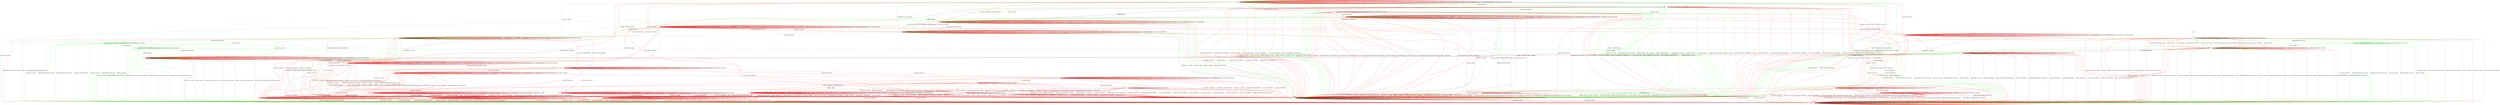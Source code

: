 digraph "" {
	graph ["Incoming time"=0.07134342193603516,
		"Outgoing time"=0.1287827491760254,
		Output="{'States': 36, 'Transitions': 837, 'Filename': '../results/ssh/OpenSSH-DropBear-yices-2.dot'}",
		Reference="{'States': 32, 'Transitions': 683, 'Filename': '../subjects/ssh/OpenSSH.dot'}",
		Solver=yices,
		Updated="{'States': 18, 'Transitions': 222, 'Filename': '../subjects/ssh/DropBear.dot'}",
		"f-measure"=0.15027624309392265,
		precision=0.3063063063063063,
		recall=0.09956076134699854
	];
	a -> a	[key=0,
		label="CH_OPEN / CH_MAX"];
	a -> a	[key=1,
		label="CH_EOF / NO_RESP"];
	a -> a	[key=2,
		color=green,
		label="UA_PK_NOK / NO_RESP"];
	a -> a	[key=3,
		color=green,
		label="SERVICE_REQUEST_AUTH / SERVICE_ACCEPT"];
	a -> a	[key=4,
		color=green,
		label="SERVICE_REQUEST_CONN / SERVICE_ACCEPT"];
	a -> a	[key=5,
		color=green,
		label="UA_PK_OK / NO_RESP"];
	a -> a	[key=6,
		color=red,
		label="SERVICE_REQUEST_AUTH / NO_RESP"];
	a -> a	[key=7,
		color=red,
		label="CH_WINDOW_ADJUST / NO_RESP"];
	a -> a	[key=8,
		color=red,
		label="DEBUG / NO_RESP"];
	a -> a	[key=9,
		color=red,
		label="UA_PK_OK / UNIMPLEMENTED"];
	a -> a	[key=10,
		color=red,
		label="SERVICE_REQUEST_CONN / NO_RESP"];
	a -> a	[key=11,
		color=red,
		label="UA_NONE / UNIMPLEMENTED"];
	a -> a	[key=12,
		color=red,
		label="CH_EXTENDED_DATA / NO_RESP"];
	a -> a	[key=13,
		color=red,
		label="UA_PK_NOK / UNIMPLEMENTED"];
	a -> a	[key=14,
		color=red,
		label="KEX30 / NO_RESP"];
	a -> a	[key=15,
		color=red,
		label="IGNORE / NO_RESP"];
	a -> a	[key=16,
		color=red,
		label="CH_DATA / NO_RESP"];
	a -> a	[key=17,
		color=red,
		label="UNIMPLEMENTED / NO_RESP"];
	a -> a	[key=18,
		color=red,
		label="UA_PW_OK / UNIMPLEMENTED"];
	a -> a	[key=19,
		color=red,
		label="UA_PW_NOK / UNIMPLEMENTED"];
	a -> a	[key=20,
		color=red,
		label="REKEY / KEXINIT|KEX31+NEWKEYS|NO_RESP"];
	a -> c	[key=0,
		label="KEXINIT / KEXINIT"];
	a -> e	[key=0,
		color=green,
		label="CH_CLOSE / NO_RESP"];
	a -> g	[key=0,
		label="NEWKEYS / NO_CONN"];
	a -> g	[key=1,
		color=green,
		label="KEX30 / NO_CONN"];
	a -> g	[key=2,
		color=green,
		label="CH_REQUEST_PTY / NO_CONN"];
	a -> g	[key=3,
		color=green,
		label="CH_DATA / NO_CONN"];
	a -> g	[key=4,
		color=red,
		label="DISCONNECT / NO_CONN"];
	a -> g	[key=5,
		color=red,
		label="CH_REQUEST_PTY / DISCONNECT"];
	r	[color=green];
	a -> r	[key=0,
		color=green,
		label="KEXINIT_PROCEED / KEXINIT"];
	z	[color=red];
	a -> z	[key=0,
		color=red,
		label="CH_CLOSE / CH_CLOSE"];
	b -> b	[key=0,
		label="CH_CLOSE / CH_NONE"];
	b -> b	[key=1,
		label="CH_REQUEST_PTY / CH_NONE"];
	b -> b	[key=2,
		label="CH_EOF / CH_NONE"];
	b -> b	[key=3,
		label="CH_DATA / CH_NONE"];
	b -> b	[key=4,
		color=green,
		label="UA_PK_NOK / UA_FAILURE"];
	b -> b	[key=5,
		color=green,
		label="SERVICE_REQUEST_AUTH / SERVICE_ACCEPT"];
	b -> b	[key=6,
		color=red,
		label="KEXINIT / UNIMPLEMENTED"];
	b -> b	[key=7,
		color=red,
		label="CH_WINDOW_ADJUST / CH_NONE"];
	b -> b	[key=8,
		color=red,
		label="DEBUG / NO_RESP"];
	b -> b	[key=9,
		color=red,
		label="UA_PK_OK / UNIMPLEMENTED"];
	b -> b	[key=10,
		color=red,
		label="UA_NONE / UNIMPLEMENTED"];
	b -> b	[key=11,
		color=red,
		label="CH_EXTENDED_DATA / CH_NONE"];
	b -> b	[key=12,
		color=red,
		label="UA_PK_NOK / UNIMPLEMENTED"];
	b -> b	[key=13,
		color=red,
		label="KEX30 / UNIMPLEMENTED"];
	b -> b	[key=14,
		color=red,
		label="IGNORE / NO_RESP"];
	b -> b	[key=15,
		color=red,
		label="UNIMPLEMENTED / NO_RESP"];
	b -> b	[key=16,
		color=red,
		label="UA_PW_OK / UNIMPLEMENTED"];
	b -> b	[key=17,
		color=red,
		label="UA_PW_NOK / UNIMPLEMENTED"];
	b -> e	[key=0,
		color=green,
		label="UA_PK_OK / UA_SUCCESS"];
	b -> e	[key=1,
		color=red,
		label="SERVICE_REQUEST_AUTH / SERVICE_ACCEPT"];
	b -> g	[key=0,
		color=green,
		label="CH_OPEN / NO_CONN"];
	b -> n	[key=0,
		label="NEWKEYS / NO_CONN"];
	b -> n	[key=1,
		color=green,
		label="KEX30 / NO_CONN"];
	b -> n	[key=2,
		color=green,
		label="SERVICE_REQUEST_CONN / NO_CONN"];
	b -> n	[key=3,
		color=red,
		label="DISCONNECT / NO_CONN"];
	b -> n	[key=4,
		color=red,
		label="SERVICE_REQUEST_CONN / DISCONNECT"];
	b -> n	[key=5,
		color=red,
		label="REKEY / UNIMPLEMENTED|UNIMPLEMENTED|NO_CONN"];
	p	[color=green];
	b -> p	[key=0,
		color=green,
		label="KEXINIT_PROCEED / KEXINIT"];
	q	[color=green];
	b -> q	[key=0,
		color=green,
		label="KEXINIT / KEXINIT"];
	s	[color=red];
	b -> s	[key=0,
		color=red,
		label="CH_OPEN / UNIMPLEMENTED"];
	c -> c	[key=0,
		label="CH_OPEN / CH_MAX"];
	c -> c	[key=1,
		color=red,
		label="DEBUG / NO_RESP"];
	c -> c	[key=2,
		color=red,
		label="IGNORE / NO_RESP"];
	c -> c	[key=3,
		color=red,
		label="UNIMPLEMENTED / NO_RESP"];
	c -> f	[key=0,
		color=green,
		label="KEX30 / KEX31+NEWKEYS"];
	c -> g	[key=0,
		color=green,
		label="UA_PK_NOK / NO_CONN"];
	c -> g	[key=1,
		color=green,
		label="SERVICE_REQUEST_AUTH / NO_CONN"];
	c -> g	[key=2,
		color=green,
		label="SERVICE_REQUEST_CONN / NO_CONN"];
	c -> g	[key=3,
		color=green,
		label="NEWKEYS / UNIMPLEMENTED"];
	c -> g	[key=4,
		color=green,
		label="CH_REQUEST_PTY / NO_CONN"];
	c -> g	[key=5,
		color=green,
		label="CH_DATA / NO_CONN"];
	c -> g	[key=6,
		color=green,
		label="UA_PK_OK / NO_CONN"];
	c -> g	[key=7,
		color=green,
		label="KEXINIT_PROCEED / NO_CONN"];
	c -> g	[key=8,
		color=green,
		label="KEXINIT / NO_CONN"];
	c -> g	[key=9,
		color=green,
		label="CH_EOF / NO_CONN"];
	c -> g	[key=10,
		color=red,
		label="DISCONNECT / NO_CONN"];
	c -> g	[key=11,
		color=red,
		label="KEXINIT / DISCONNECT"];
	c -> g	[key=12,
		color=red,
		label="SERVICE_REQUEST_AUTH / DISCONNECT"];
	c -> g	[key=13,
		color=red,
		label="CH_WINDOW_ADJUST / DISCONNECT"];
	c -> g	[key=14,
		color=red,
		label="UA_PK_OK / DISCONNECT"];
	c -> g	[key=15,
		color=red,
		label="SERVICE_REQUEST_CONN / DISCONNECT"];
	c -> g	[key=16,
		color=red,
		label="UA_NONE / DISCONNECT"];
	c -> g	[key=17,
		color=red,
		label="CH_EXTENDED_DATA / DISCONNECT"];
	c -> g	[key=18,
		color=red,
		label="NEWKEYS / NO_CONN"];
	c -> g	[key=19,
		color=red,
		label="UA_PK_NOK / DISCONNECT"];
	c -> g	[key=20,
		color=red,
		label="CH_REQUEST_PTY / DISCONNECT"];
	c -> g	[key=21,
		color=red,
		label="CH_EOF / DISCONNECT"];
	c -> g	[key=22,
		color=red,
		label="CH_DATA / DISCONNECT"];
	c -> g	[key=23,
		color=red,
		label="UA_PW_OK / DISCONNECT"];
	c -> g	[key=24,
		color=red,
		label="UA_PW_NOK / DISCONNECT"];
	c -> g	[key=25,
		color=red,
		label="REKEY / DISCONNECT|NO_CONN|NO_CONN"];
	c -> n	[key=0,
		color=green,
		label="CH_CLOSE / NO_CONN"];
	c -> n	[key=1,
		color=red,
		label="CH_CLOSE / DISCONNECT"];
	jj	[color=red];
	c -> jj	[key=0,
		color=red,
		label="KEX30 / KEX31+NEWKEYS"];
	d -> m	[key=0];
	e -> e	[key=0,
		label="SERVICE_REQUEST_AUTH / SERVICE_ACCEPT"];
	e -> e	[key=1,
		label="CH_CLOSE / CH_NONE"];
	e -> e	[key=2,
		label="CH_REQUEST_PTY / CH_NONE"];
	e -> e	[key=3,
		label="CH_EOF / CH_NONE"];
	e -> e	[key=4,
		label="CH_DATA / CH_NONE"];
	e -> e	[key=5,
		color=green,
		label="UA_PK_NOK / NO_RESP"];
	e -> e	[key=6,
		color=green,
		label="SERVICE_REQUEST_CONN / SERVICE_ACCEPT"];
	e -> e	[key=7,
		color=green,
		label="UA_PK_OK / NO_RESP"];
	e -> e	[key=8,
		color=red,
		label="KEXINIT / UNIMPLEMENTED"];
	e -> e	[key=9,
		color=red,
		label="CH_WINDOW_ADJUST / CH_NONE"];
	e -> e	[key=10,
		color=red,
		label="DEBUG / NO_RESP"];
	e -> e	[key=11,
		color=red,
		label="CH_EXTENDED_DATA / CH_NONE"];
	e -> e	[key=12,
		color=red,
		label="KEX30 / UNIMPLEMENTED"];
	e -> e	[key=13,
		color=red,
		label="IGNORE / NO_RESP"];
	e -> e	[key=14,
		color=red,
		label="UNIMPLEMENTED / NO_RESP"];
	e -> h	[key=0,
		color=green,
		label="CH_OPEN / CH_OPEN_SUCCESS"];
	e -> n	[key=0,
		label="NEWKEYS / NO_CONN"];
	e -> n	[key=1,
		color=green,
		label="KEX30 / NO_CONN"];
	e -> n	[key=2,
		color=red,
		label="DISCONNECT / NO_CONN"];
	e -> n	[key=3,
		color=red,
		label="SERVICE_REQUEST_CONN / DISCONNECT"];
	e -> n	[key=4,
		color=red,
		label="REKEY / UNIMPLEMENTED|UNIMPLEMENTED|NO_CONN"];
	e -> p	[key=0,
		color=green,
		label="KEXINIT_PROCEED / KEXINIT"];
	e -> q	[key=0,
		color=green,
		label="KEXINIT / KEXINIT"];
	t	[color=red];
	e -> t	[key=0,
		color=red,
		label="UA_PK_OK / UA_SUCCESS"];
	e -> t	[key=1,
		color=red,
		label="UA_PW_OK / UA_SUCCESS"];
	u	[color=red];
	e -> u	[key=0,
		color=red,
		label="UA_PW_NOK / UA_FAILURE"];
	v	[color=red];
	e -> v	[key=0,
		color=red,
		label="UA_NONE / UA_FAILURE"];
	w	[color=red];
	e -> w	[key=0,
		color=red,
		label="UA_PK_NOK / UA_FAILURE"];
	x	[color=red];
	e -> x	[key=0,
		color=red,
		label="CH_OPEN / UNIMPLEMENTED"];
	f -> f	[key=0,
		label="CH_OPEN / CH_MAX"];
	f -> f	[key=1,
		color=green,
		label="KEX30 / UNIMPLEMENTED"];
	f -> f	[key=2,
		color=red,
		label="DEBUG / NO_RESP"];
	f -> f	[key=3,
		color=red,
		label="IGNORE / NO_RESP"];
	f -> f	[key=4,
		color=red,
		label="UNIMPLEMENTED / NO_RESP"];
	f -> g	[key=0,
		color=green,
		label="UA_PK_NOK / NO_CONN"];
	f -> g	[key=1,
		color=green,
		label="SERVICE_REQUEST_AUTH / NO_CONN"];
	f -> g	[key=2,
		color=green,
		label="SERVICE_REQUEST_CONN / NO_CONN"];
	f -> g	[key=3,
		color=green,
		label="CH_REQUEST_PTY / NO_CONN"];
	f -> g	[key=4,
		color=green,
		label="CH_DATA / NO_CONN"];
	f -> g	[key=5,
		color=green,
		label="UA_PK_OK / NO_CONN"];
	f -> g	[key=6,
		color=green,
		label="KEXINIT_PROCEED / NO_CONN"];
	f -> g	[key=7,
		color=green,
		label="KEXINIT / NO_CONN"];
	f -> g	[key=8,
		color=green,
		label="CH_EOF / NO_CONN"];
	f -> g	[key=9,
		color=red,
		label="DISCONNECT / NO_CONN"];
	f -> g	[key=10,
		color=red,
		label="KEXINIT / DISCONNECT"];
	f -> g	[key=11,
		color=red,
		label="SERVICE_REQUEST_AUTH / DISCONNECT"];
	f -> g	[key=12,
		color=red,
		label="CH_WINDOW_ADJUST / DISCONNECT"];
	f -> g	[key=13,
		color=red,
		label="UA_PK_OK / DISCONNECT"];
	f -> g	[key=14,
		color=red,
		label="SERVICE_REQUEST_CONN / DISCONNECT"];
	f -> g	[key=15,
		color=red,
		label="UA_NONE / DISCONNECT"];
	f -> g	[key=16,
		color=red,
		label="CH_EXTENDED_DATA / DISCONNECT"];
	f -> g	[key=17,
		color=red,
		label="UA_PK_NOK / DISCONNECT"];
	f -> g	[key=18,
		color=red,
		label="CH_REQUEST_PTY / DISCONNECT"];
	f -> g	[key=19,
		color=red,
		label="KEX30 / DISCONNECT"];
	f -> g	[key=20,
		color=red,
		label="CH_EOF / DISCONNECT"];
	f -> g	[key=21,
		color=red,
		label="CH_DATA / DISCONNECT"];
	f -> g	[key=22,
		color=red,
		label="UA_PW_OK / DISCONNECT"];
	f -> g	[key=23,
		color=red,
		label="UA_PW_NOK / DISCONNECT"];
	f -> g	[key=24,
		color=red,
		label="REKEY / DISCONNECT|NO_CONN|NO_CONN"];
	f -> h	[key=0,
		label="NEWKEYS / NO_RESP"];
	f -> n	[key=0,
		color=green,
		label="CH_CLOSE / NO_CONN"];
	f -> n	[key=1,
		color=red,
		label="CH_CLOSE / DISCONNECT"];
	g -> g	[key=0,
		label="KEXINIT / NO_CONN"];
	g -> g	[key=1,
		label="SERVICE_REQUEST_AUTH / NO_CONN"];
	g -> g	[key=2,
		label="UA_PK_OK / NO_CONN"];
	g -> g	[key=3,
		label="SERVICE_REQUEST_CONN / NO_CONN"];
	g -> g	[key=4,
		label="NEWKEYS / NO_CONN"];
	g -> g	[key=5,
		label="UA_PK_NOK / NO_CONN"];
	g -> g	[key=6,
		label="CH_OPEN / CH_MAX"];
	g -> g	[key=7,
		label="CH_REQUEST_PTY / NO_CONN"];
	g -> g	[key=8,
		label="KEX30 / NO_CONN"];
	g -> g	[key=9,
		label="CH_EOF / NO_CONN"];
	g -> g	[key=10,
		label="CH_DATA / NO_CONN"];
	g -> g	[key=11,
		color=green,
		label="KEXINIT_PROCEED / NO_CONN"];
	g -> g	[key=12,
		color=red,
		label="DISCONNECT / NO_CONN"];
	g -> g	[key=13,
		color=red,
		label="CH_WINDOW_ADJUST / NO_CONN"];
	g -> g	[key=14,
		color=red,
		label="DEBUG / NO_CONN"];
	g -> g	[key=15,
		color=red,
		label="UA_NONE / NO_CONN"];
	g -> g	[key=16,
		color=red,
		label="CH_EXTENDED_DATA / NO_CONN"];
	g -> g	[key=17,
		color=red,
		label="IGNORE / NO_CONN"];
	g -> g	[key=18,
		color=red,
		label="UNIMPLEMENTED / NO_CONN"];
	g -> g	[key=19,
		color=red,
		label="UA_PW_OK / NO_CONN"];
	g -> g	[key=20,
		color=red,
		label="UA_PW_NOK / NO_CONN"];
	g -> g	[key=21,
		color=red,
		label="REKEY / NO_CONN|NO_CONN|NO_CONN"];
	g -> n	[key=0,
		label="CH_CLOSE / NO_CONN"];
	h -> a	[key=0,
		color=red,
		label="CH_REQUEST_PTY / CH_SUCCESS"];
	h -> c	[key=0,
		color=green,
		label="KEXINIT / KEXINIT"];
	h -> e	[key=0,
		color=green,
		label="CH_CLOSE / CH_EOF"];
	h -> g	[key=0,
		label="NEWKEYS / NO_CONN"];
	h -> g	[key=1,
		color=green,
		label="KEX30 / NO_CONN"];
	h -> g	[key=2,
		color=red,
		label="DISCONNECT / NO_CONN"];
	h -> h	[key=0,
		label="CH_OPEN / CH_MAX"];
	h -> h	[key=1,
		label="CH_DATA / NO_RESP"];
	h -> h	[key=2,
		color=green,
		label="UA_PK_NOK / NO_RESP"];
	h -> h	[key=3,
		color=green,
		label="SERVICE_REQUEST_AUTH / SERVICE_ACCEPT"];
	h -> h	[key=4,
		color=green,
		label="SERVICE_REQUEST_CONN / SERVICE_ACCEPT"];
	h -> h	[key=5,
		color=green,
		label="UA_PK_OK / NO_RESP"];
	h -> h	[key=6,
		color=red,
		label="SERVICE_REQUEST_AUTH / NO_RESP"];
	h -> h	[key=7,
		color=red,
		label="CH_WINDOW_ADJUST / NO_RESP"];
	h -> h	[key=8,
		color=red,
		label="DEBUG / NO_RESP"];
	h -> h	[key=9,
		color=red,
		label="UA_PK_OK / UNIMPLEMENTED"];
	h -> h	[key=10,
		color=red,
		label="SERVICE_REQUEST_CONN / NO_RESP"];
	h -> h	[key=11,
		color=red,
		label="UA_NONE / UNIMPLEMENTED"];
	h -> h	[key=12,
		color=red,
		label="CH_EXTENDED_DATA / NO_RESP"];
	h -> h	[key=13,
		color=red,
		label="UA_PK_NOK / UNIMPLEMENTED"];
	h -> h	[key=14,
		color=red,
		label="KEX30 / NO_RESP"];
	h -> h	[key=15,
		color=red,
		label="IGNORE / NO_RESP"];
	h -> h	[key=16,
		color=red,
		label="CH_EOF / NO_RESP"];
	h -> h	[key=17,
		color=red,
		label="UNIMPLEMENTED / NO_RESP"];
	h -> h	[key=18,
		color=red,
		label="UA_PW_OK / UNIMPLEMENTED"];
	h -> h	[key=19,
		color=red,
		label="UA_PW_NOK / UNIMPLEMENTED"];
	h -> h	[key=20,
		color=red,
		label="REKEY / KEXINIT|KEX31+NEWKEYS|NO_RESP"];
	h -> i	[key=0,
		color=green,
		label="CH_EOF / CH_EOF"];
	h -> k	[key=0,
		color=green,
		label="CH_REQUEST_PTY / CH_SUCCESS"];
	h -> r	[key=0,
		color=green,
		label="KEXINIT_PROCEED / KEXINIT"];
	h -> z	[key=0,
		color=red,
		label="CH_CLOSE / CH_CLOSE"];
	ff	[color=red];
	h -> ff	[key=0,
		color=red,
		label="KEXINIT / KEXINIT"];
	i -> a	[key=0,
		color=green,
		label="CH_REQUEST_PTY / CH_SUCCESS"];
	i -> c	[key=0,
		color=green,
		label="KEXINIT / KEXINIT"];
	i -> e	[key=0,
		color=green,
		label="CH_CLOSE / NO_RESP"];
	i -> g	[key=0,
		label="NEWKEYS / NO_CONN"];
	i -> g	[key=1,
		color=green,
		label="KEX30 / NO_CONN"];
	i -> g	[key=2,
		color=green,
		label="CH_DATA / NO_CONN"];
	i -> g	[key=3,
		color=red,
		label="DISCONNECT / NO_CONN"];
	i -> h	[key=0,
		color=red,
		label="REKEY / KEXINIT|KEX31+NEWKEYS|NO_RESP"];
	i -> i	[key=0,
		label="CH_OPEN / CH_MAX"];
	i -> i	[key=1,
		label="CH_EOF / NO_RESP"];
	i -> i	[key=2,
		color=green,
		label="UA_PK_NOK / NO_RESP"];
	i -> i	[key=3,
		color=green,
		label="SERVICE_REQUEST_AUTH / SERVICE_ACCEPT"];
	i -> i	[key=4,
		color=green,
		label="SERVICE_REQUEST_CONN / SERVICE_ACCEPT"];
	i -> i	[key=5,
		color=green,
		label="UA_PK_OK / NO_RESP"];
	i -> i	[key=6,
		color=red,
		label="SERVICE_REQUEST_AUTH / UNIMPLEMENTED"];
	i -> i	[key=7,
		color=red,
		label="CH_WINDOW_ADJUST / NO_RESP"];
	i -> i	[key=8,
		color=red,
		label="DEBUG / NO_RESP"];
	i -> i	[key=9,
		color=red,
		label="UA_PK_OK / UNIMPLEMENTED"];
	i -> i	[key=10,
		color=red,
		label="SERVICE_REQUEST_CONN / UNIMPLEMENTED"];
	i -> i	[key=11,
		color=red,
		label="UA_NONE / UNIMPLEMENTED"];
	i -> i	[key=12,
		color=red,
		label="CH_EXTENDED_DATA / NO_RESP"];
	i -> i	[key=13,
		color=red,
		label="UA_PK_NOK / UNIMPLEMENTED"];
	i -> i	[key=14,
		color=red,
		label="KEX30 / UNIMPLEMENTED"];
	i -> i	[key=15,
		color=red,
		label="IGNORE / NO_RESP"];
	i -> i	[key=16,
		color=red,
		label="CH_DATA / NO_RESP"];
	i -> i	[key=17,
		color=red,
		label="UNIMPLEMENTED / NO_RESP"];
	i -> i	[key=18,
		color=red,
		label="UA_PW_OK / UNIMPLEMENTED"];
	i -> i	[key=19,
		color=red,
		label="UA_PW_NOK / UNIMPLEMENTED"];
	i -> k	[key=0,
		color=red,
		label="CH_REQUEST_PTY / CH_SUCCESS"];
	i -> r	[key=0,
		color=green,
		label="KEXINIT_PROCEED / KEXINIT"];
	i -> t	[key=0,
		color=red,
		label="CH_CLOSE / CH_CLOSE"];
	i -> ff	[key=0,
		color=red,
		label="KEXINIT / KEXINIT"];
	j -> b	[key=0,
		label="NEWKEYS / NO_RESP"];
	j -> g	[key=0,
		color=green,
		label="CH_OPEN / NO_CONN"];
	j -> g	[key=1,
		color=red,
		label="CH_OPEN / DISCONNECT"];
	j -> j	[key=0,
		label="CH_CLOSE / CH_NONE"];
	j -> j	[key=1,
		label="CH_REQUEST_PTY / CH_NONE"];
	j -> j	[key=2,
		label="CH_EOF / CH_NONE"];
	j -> j	[key=3,
		label="CH_DATA / CH_NONE"];
	j -> j	[key=4,
		color=green,
		label="KEX30 / UNIMPLEMENTED"];
	j -> j	[key=5,
		color=red,
		label="CH_WINDOW_ADJUST / CH_NONE"];
	j -> j	[key=6,
		color=red,
		label="DEBUG / NO_RESP"];
	j -> j	[key=7,
		color=red,
		label="CH_EXTENDED_DATA / CH_NONE"];
	j -> j	[key=8,
		color=red,
		label="IGNORE / NO_RESP"];
	j -> j	[key=9,
		color=red,
		label="UNIMPLEMENTED / NO_RESP"];
	j -> n	[key=0,
		color=green,
		label="UA_PK_NOK / NO_CONN"];
	j -> n	[key=1,
		color=green,
		label="SERVICE_REQUEST_AUTH / NO_CONN"];
	j -> n	[key=2,
		color=green,
		label="SERVICE_REQUEST_CONN / NO_CONN"];
	j -> n	[key=3,
		color=green,
		label="UA_PK_OK / NO_CONN"];
	j -> n	[key=4,
		color=green,
		label="KEXINIT_PROCEED / NO_CONN"];
	j -> n	[key=5,
		color=green,
		label="KEXINIT / NO_CONN"];
	j -> n	[key=6,
		color=red,
		label="DISCONNECT / NO_CONN"];
	j -> n	[key=7,
		color=red,
		label="KEXINIT / DISCONNECT"];
	j -> n	[key=8,
		color=red,
		label="SERVICE_REQUEST_AUTH / DISCONNECT"];
	j -> n	[key=9,
		color=red,
		label="UA_PK_OK / DISCONNECT"];
	j -> n	[key=10,
		color=red,
		label="SERVICE_REQUEST_CONN / DISCONNECT"];
	j -> n	[key=11,
		color=red,
		label="UA_NONE / DISCONNECT"];
	j -> n	[key=12,
		color=red,
		label="UA_PK_NOK / DISCONNECT"];
	j -> n	[key=13,
		color=red,
		label="KEX30 / DISCONNECT"];
	j -> n	[key=14,
		color=red,
		label="UA_PW_OK / DISCONNECT"];
	j -> n	[key=15,
		color=red,
		label="UA_PW_NOK / DISCONNECT"];
	j -> n	[key=16,
		color=red,
		label="REKEY / DISCONNECT|NO_CONN|NO_CONN"];
	k -> a	[key=0,
		color=green,
		label="CH_EOF / CH_EOF"];
	k -> a	[key=1,
		color=red,
		label="REKEY / KEXINIT|KEX31+NEWKEYS|NO_RESP"];
	k -> c	[key=0,
		label="KEXINIT / KEXINIT"];
	k -> e	[key=0,
		color=green,
		label="CH_CLOSE / CH_EOF"];
	k -> g	[key=0,
		label="NEWKEYS / NO_CONN"];
	k -> g	[key=1,
		color=green,
		label="KEX30 / NO_CONN"];
	k -> g	[key=2,
		color=green,
		label="CH_REQUEST_PTY / NO_CONN"];
	k -> g	[key=3,
		color=red,
		label="DISCONNECT / NO_CONN"];
	k -> g	[key=4,
		color=red,
		label="CH_REQUEST_PTY / DISCONNECT"];
	k -> k	[key=0,
		label="CH_OPEN / CH_MAX"];
	k -> k	[key=1,
		label="CH_DATA / NO_RESP"];
	k -> k	[key=2,
		color=green,
		label="UA_PK_NOK / NO_RESP"];
	k -> k	[key=3,
		color=green,
		label="SERVICE_REQUEST_AUTH / SERVICE_ACCEPT"];
	k -> k	[key=4,
		color=green,
		label="SERVICE_REQUEST_CONN / SERVICE_ACCEPT"];
	k -> k	[key=5,
		color=green,
		label="UA_PK_OK / NO_RESP"];
	k -> k	[key=6,
		color=red,
		label="SERVICE_REQUEST_AUTH / UNIMPLEMENTED"];
	k -> k	[key=7,
		color=red,
		label="CH_WINDOW_ADJUST / NO_RESP"];
	k -> k	[key=8,
		color=red,
		label="DEBUG / NO_RESP"];
	k -> k	[key=9,
		color=red,
		label="UA_PK_OK / UNIMPLEMENTED"];
	k -> k	[key=10,
		color=red,
		label="SERVICE_REQUEST_CONN / UNIMPLEMENTED"];
	k -> k	[key=11,
		color=red,
		label="UA_NONE / UNIMPLEMENTED"];
	k -> k	[key=12,
		color=red,
		label="CH_EXTENDED_DATA / NO_RESP"];
	k -> k	[key=13,
		color=red,
		label="UA_PK_NOK / UNIMPLEMENTED"];
	k -> k	[key=14,
		color=red,
		label="KEX30 / UNIMPLEMENTED"];
	k -> k	[key=15,
		color=red,
		label="IGNORE / NO_RESP"];
	k -> k	[key=16,
		color=red,
		label="CH_EOF / NO_RESP"];
	k -> k	[key=17,
		color=red,
		label="UNIMPLEMENTED / NO_RESP"];
	k -> k	[key=18,
		color=red,
		label="UA_PW_OK / UNIMPLEMENTED"];
	k -> k	[key=19,
		color=red,
		label="UA_PW_NOK / UNIMPLEMENTED"];
	k -> r	[key=0,
		color=green,
		label="KEXINIT_PROCEED / KEXINIT"];
	k -> t	[key=0,
		color=red,
		label="CH_CLOSE / CH_CLOSE"];
	l -> g	[key=0,
		color=green,
		label="CH_OPEN / NO_CONN"];
	l -> g	[key=1,
		color=red,
		label="CH_OPEN / DISCONNECT"];
	l -> j	[key=0,
		label="KEX30 / KEX31+NEWKEYS"];
	l -> l	[key=0,
		label="CH_CLOSE / CH_NONE"];
	l -> l	[key=1,
		label="CH_REQUEST_PTY / CH_NONE"];
	l -> l	[key=2,
		label="CH_EOF / CH_NONE"];
	l -> l	[key=3,
		label="CH_DATA / CH_NONE"];
	l -> l	[key=4,
		color=green,
		label="NEWKEYS / UNIMPLEMENTED"];
	l -> l	[key=5,
		color=red,
		label="CH_WINDOW_ADJUST / CH_NONE"];
	l -> l	[key=6,
		color=red,
		label="DEBUG / NO_RESP"];
	l -> l	[key=7,
		color=red,
		label="CH_EXTENDED_DATA / CH_NONE"];
	l -> l	[key=8,
		color=red,
		label="IGNORE / NO_RESP"];
	l -> l	[key=9,
		color=red,
		label="UNIMPLEMENTED / NO_RESP"];
	l -> n	[key=0,
		color=green,
		label="UA_PK_NOK / NO_CONN"];
	l -> n	[key=1,
		color=green,
		label="SERVICE_REQUEST_AUTH / NO_CONN"];
	l -> n	[key=2,
		color=green,
		label="SERVICE_REQUEST_CONN / NO_CONN"];
	l -> n	[key=3,
		color=green,
		label="UA_PK_OK / NO_CONN"];
	l -> n	[key=4,
		color=green,
		label="KEXINIT_PROCEED / NO_CONN"];
	l -> n	[key=5,
		color=green,
		label="KEXINIT / NO_CONN"];
	l -> n	[key=6,
		color=red,
		label="DISCONNECT / NO_CONN"];
	l -> n	[key=7,
		color=red,
		label="KEXINIT / DISCONNECT"];
	l -> n	[key=8,
		color=red,
		label="SERVICE_REQUEST_AUTH / DISCONNECT"];
	l -> n	[key=9,
		color=red,
		label="UA_PK_OK / DISCONNECT"];
	l -> n	[key=10,
		color=red,
		label="SERVICE_REQUEST_CONN / DISCONNECT"];
	l -> n	[key=11,
		color=red,
		label="UA_NONE / DISCONNECT"];
	l -> n	[key=12,
		color=red,
		label="NEWKEYS / NO_CONN"];
	l -> n	[key=13,
		color=red,
		label="UA_PK_NOK / DISCONNECT"];
	l -> n	[key=14,
		color=red,
		label="UA_PW_OK / DISCONNECT"];
	l -> n	[key=15,
		color=red,
		label="UA_PW_NOK / DISCONNECT"];
	l -> n	[key=16,
		color=red,
		label="REKEY / DISCONNECT|NO_CONN|NO_CONN"];
	m -> b	[key=0,
		color=red,
		label="REKEY / KEXINIT|KEX31+NEWKEYS|NO_RESP"];
	m -> g	[key=0,
		color=green,
		label="CH_OPEN / KEXINIT"];
	m -> g	[key=1,
		color=red,
		label="CH_OPEN / KEXINIT+DISCONNECT"];
	m -> l	[key=0,
		label="KEXINIT / KEXINIT"];
	m -> l	[key=1,
		color=green,
		label="KEX30 / KEXINIT+UNIMPLEMENTED"];
	m -> l	[key=2,
		color=green,
		label="NEWKEYS / KEXINIT+UNIMPLEMENTED"];
	m -> l	[key=3,
		color=red,
		label="SERVICE_REQUEST_AUTH / KEXINIT"];
	m -> l	[key=4,
		color=red,
		label="DEBUG / KEXINIT"];
	m -> l	[key=5,
		color=red,
		label="SERVICE_REQUEST_CONN / KEXINIT"];
	m -> l	[key=6,
		color=red,
		label="KEX30 / KEXINIT"];
	m -> l	[key=7,
		color=red,
		label="IGNORE / KEXINIT"];
	m -> l	[key=8,
		color=red,
		label="UNIMPLEMENTED / KEXINIT"];
	m -> m	[key=0,
		label="CH_CLOSE / CH_NONE"];
	m -> m	[key=1,
		label="CH_REQUEST_PTY / CH_NONE"];
	m -> m	[key=2,
		label="CH_EOF / CH_NONE"];
	m -> m	[key=3,
		label="CH_DATA / CH_NONE"];
	m -> m	[key=4,
		color=red,
		label="CH_WINDOW_ADJUST / CH_NONE"];
	m -> m	[key=5,
		color=red,
		label="CH_EXTENDED_DATA / CH_NONE"];
	m -> n	[key=0,
		color=green,
		label="UA_PK_NOK / KEXINIT"];
	m -> n	[key=1,
		color=green,
		label="SERVICE_REQUEST_AUTH / KEXINIT"];
	m -> n	[key=2,
		color=green,
		label="SERVICE_REQUEST_CONN / KEXINIT"];
	m -> n	[key=3,
		color=green,
		label="UA_PK_OK / KEXINIT"];
	m -> n	[key=4,
		color=red,
		label="DISCONNECT / KEXINIT"];
	m -> n	[key=5,
		color=red,
		label="UA_PK_OK / KEXINIT+DISCONNECT"];
	m -> n	[key=6,
		color=red,
		label="UA_NONE / KEXINIT+DISCONNECT"];
	m -> n	[key=7,
		color=red,
		label="NEWKEYS / KEXINIT"];
	m -> n	[key=8,
		color=red,
		label="UA_PK_NOK / KEXINIT+DISCONNECT"];
	m -> n	[key=9,
		color=red,
		label="UA_PW_OK / KEXINIT+DISCONNECT"];
	m -> n	[key=10,
		color=red,
		label="UA_PW_NOK / KEXINIT+DISCONNECT"];
	o	[color=green];
	m -> o	[key=0,
		color=green,
		label="KEXINIT_PROCEED / KEXINIT"];
	n -> g	[key=0,
		label="CH_OPEN / NO_CONN"];
	n -> n	[key=0,
		label="KEXINIT / NO_CONN"];
	n -> n	[key=1,
		label="SERVICE_REQUEST_AUTH / NO_CONN"];
	n -> n	[key=2,
		label="UA_PK_OK / NO_CONN"];
	n -> n	[key=3,
		label="SERVICE_REQUEST_CONN / NO_CONN"];
	n -> n	[key=4,
		label="NEWKEYS / NO_CONN"];
	n -> n	[key=5,
		label="UA_PK_NOK / NO_CONN"];
	n -> n	[key=6,
		label="CH_CLOSE / CH_NONE"];
	n -> n	[key=7,
		label="CH_REQUEST_PTY / CH_NONE"];
	n -> n	[key=8,
		label="KEX30 / NO_CONN"];
	n -> n	[key=9,
		label="CH_EOF / CH_NONE"];
	n -> n	[key=10,
		label="CH_DATA / CH_NONE"];
	n -> n	[key=11,
		color=green,
		label="KEXINIT_PROCEED / NO_CONN"];
	n -> n	[key=12,
		color=red,
		label="DISCONNECT / NO_CONN"];
	n -> n	[key=13,
		color=red,
		label="CH_WINDOW_ADJUST / CH_NONE"];
	n -> n	[key=14,
		color=red,
		label="DEBUG / NO_CONN"];
	n -> n	[key=15,
		color=red,
		label="UA_NONE / NO_CONN"];
	n -> n	[key=16,
		color=red,
		label="CH_EXTENDED_DATA / CH_NONE"];
	n -> n	[key=17,
		color=red,
		label="IGNORE / NO_CONN"];
	n -> n	[key=18,
		color=red,
		label="UNIMPLEMENTED / NO_CONN"];
	n -> n	[key=19,
		color=red,
		label="UA_PW_OK / NO_CONN"];
	n -> n	[key=20,
		color=red,
		label="UA_PW_NOK / NO_CONN"];
	n -> n	[key=21,
		color=red,
		label="REKEY / NO_CONN|NO_CONN|NO_CONN"];
	o -> g	[key=0,
		color=green,
		label="CH_OPEN / NO_CONN"];
	o -> l	[key=0,
		color=green,
		label="KEX30 / NO_RESP"];
	o -> n	[key=0,
		color=green,
		label="UA_PK_NOK / NO_CONN"];
	o -> n	[key=1,
		color=green,
		label="SERVICE_REQUEST_AUTH / NO_CONN"];
	o -> n	[key=2,
		color=green,
		label="SERVICE_REQUEST_CONN / NO_CONN"];
	o -> n	[key=3,
		color=green,
		label="UA_PK_OK / NO_CONN"];
	o -> n	[key=4,
		color=green,
		label="KEXINIT_PROCEED / NO_CONN"];
	o -> n	[key=5,
		color=green,
		label="KEXINIT / NO_CONN"];
	o -> o	[key=0,
		color=green,
		label="NEWKEYS / UNIMPLEMENTED"];
	o -> o	[key=1,
		color=green,
		label="CH_REQUEST_PTY / CH_NONE"];
	o -> o	[key=2,
		color=green,
		label="CH_DATA / CH_NONE"];
	o -> o	[key=3,
		color=green,
		label="CH_CLOSE / CH_NONE"];
	o -> o	[key=4,
		color=green,
		label="CH_EOF / CH_NONE"];
	p -> g	[key=0,
		color=green,
		label="CH_OPEN / NO_CONN"];
	p -> n	[key=0,
		color=green,
		label="UA_PK_NOK / NO_CONN"];
	p -> n	[key=1,
		color=green,
		label="SERVICE_REQUEST_AUTH / NO_CONN"];
	p -> n	[key=2,
		color=green,
		label="SERVICE_REQUEST_CONN / NO_CONN"];
	p -> n	[key=3,
		color=green,
		label="NEWKEYS / UNIMPLEMENTED"];
	p -> n	[key=4,
		color=green,
		label="UA_PK_OK / NO_CONN"];
	p -> n	[key=5,
		color=green,
		label="KEXINIT_PROCEED / NO_CONN"];
	p -> n	[key=6,
		color=green,
		label="KEXINIT / NO_CONN"];
	p -> p	[key=0,
		color=green,
		label="CH_REQUEST_PTY / CH_NONE"];
	p -> p	[key=1,
		color=green,
		label="CH_DATA / CH_NONE"];
	p -> p	[key=2,
		color=green,
		label="CH_CLOSE / CH_NONE"];
	p -> p	[key=3,
		color=green,
		label="CH_EOF / CH_NONE"];
	p -> q	[key=0,
		color=green,
		label="KEX30 / NO_RESP"];
	q -> g	[key=0,
		color=green,
		label="CH_OPEN / NO_CONN"];
	q -> j	[key=0,
		color=green,
		label="KEX30 / KEX31+NEWKEYS"];
	q -> n	[key=0,
		color=green,
		label="UA_PK_NOK / NO_CONN"];
	q -> n	[key=1,
		color=green,
		label="SERVICE_REQUEST_AUTH / NO_CONN"];
	q -> n	[key=2,
		color=green,
		label="SERVICE_REQUEST_CONN / NO_CONN"];
	q -> n	[key=3,
		color=green,
		label="NEWKEYS / UNIMPLEMENTED"];
	q -> n	[key=4,
		color=green,
		label="UA_PK_OK / NO_CONN"];
	q -> n	[key=5,
		color=green,
		label="KEXINIT_PROCEED / NO_CONN"];
	q -> n	[key=6,
		color=green,
		label="KEXINIT / NO_CONN"];
	q -> q	[key=0,
		color=green,
		label="CH_REQUEST_PTY / CH_NONE"];
	q -> q	[key=1,
		color=green,
		label="CH_DATA / CH_NONE"];
	q -> q	[key=2,
		color=green,
		label="CH_CLOSE / CH_NONE"];
	q -> q	[key=3,
		color=green,
		label="CH_EOF / CH_NONE"];
	r -> c	[key=0,
		color=green,
		label="KEX30 / NO_RESP"];
	r -> g	[key=0,
		color=green,
		label="UA_PK_NOK / NO_CONN"];
	r -> g	[key=1,
		color=green,
		label="SERVICE_REQUEST_AUTH / NO_CONN"];
	r -> g	[key=2,
		color=green,
		label="SERVICE_REQUEST_CONN / NO_CONN"];
	r -> g	[key=3,
		color=green,
		label="NEWKEYS / UNIMPLEMENTED"];
	r -> g	[key=4,
		color=green,
		label="CH_REQUEST_PTY / NO_CONN"];
	r -> g	[key=5,
		color=green,
		label="CH_DATA / NO_CONN"];
	r -> g	[key=6,
		color=green,
		label="UA_PK_OK / NO_CONN"];
	r -> g	[key=7,
		color=green,
		label="KEXINIT_PROCEED / NO_CONN"];
	r -> g	[key=8,
		color=green,
		label="KEXINIT / NO_CONN"];
	r -> g	[key=9,
		color=green,
		label="CH_EOF / NO_CONN"];
	r -> n	[key=0,
		color=green,
		label="CH_CLOSE / NO_CONN"];
	r -> r	[key=0,
		color=green,
		label="CH_OPEN / CH_MAX"];
	s -> b	[key=0,
		color=red,
		label="CH_CLOSE / UNIMPLEMENTED"];
	s -> g	[key=0,
		color=red,
		label="DISCONNECT / NO_CONN"];
	s -> g	[key=1,
		color=red,
		label="SERVICE_REQUEST_CONN / DISCONNECT"];
	s -> g	[key=2,
		color=red,
		label="NEWKEYS / NO_CONN"];
	s -> g	[key=3,
		color=red,
		label="REKEY / UNIMPLEMENTED|UNIMPLEMENTED|NO_CONN"];
	s -> s	[key=0,
		color=red,
		label="KEXINIT / UNIMPLEMENTED"];
	s -> s	[key=1,
		color=red,
		label="CH_WINDOW_ADJUST / UNIMPLEMENTED"];
	s -> s	[key=2,
		color=red,
		label="DEBUG / NO_RESP"];
	s -> s	[key=3,
		color=red,
		label="UA_PK_OK / UNIMPLEMENTED"];
	s -> s	[key=4,
		color=red,
		label="UA_NONE / UNIMPLEMENTED"];
	s -> s	[key=5,
		color=red,
		label="CH_EXTENDED_DATA / UNIMPLEMENTED"];
	s -> s	[key=6,
		color=red,
		label="UA_PK_NOK / UNIMPLEMENTED"];
	s -> s	[key=7,
		color=red,
		label="CH_OPEN / CH_MAX"];
	s -> s	[key=8,
		color=red,
		label="CH_REQUEST_PTY / UNIMPLEMENTED"];
	s -> s	[key=9,
		color=red,
		label="KEX30 / UNIMPLEMENTED"];
	s -> s	[key=10,
		color=red,
		label="IGNORE / NO_RESP"];
	s -> s	[key=11,
		color=red,
		label="CH_EOF / UNIMPLEMENTED"];
	s -> s	[key=12,
		color=red,
		label="CH_DATA / UNIMPLEMENTED"];
	s -> s	[key=13,
		color=red,
		label="UNIMPLEMENTED / NO_RESP"];
	s -> s	[key=14,
		color=red,
		label="UA_PW_OK / UNIMPLEMENTED"];
	s -> s	[key=15,
		color=red,
		label="UA_PW_NOK / UNIMPLEMENTED"];
	s -> x	[key=0,
		color=red,
		label="SERVICE_REQUEST_AUTH / SERVICE_ACCEPT"];
	t -> i	[key=0,
		color=red,
		label="CH_OPEN / CH_OPEN_SUCCESS"];
	t -> n	[key=0,
		color=red,
		label="DISCONNECT / NO_CONN"];
	t -> n	[key=1,
		color=red,
		label="NEWKEYS / NO_CONN"];
	t -> t	[key=0,
		color=red,
		label="SERVICE_REQUEST_AUTH / UNIMPLEMENTED"];
	t -> t	[key=1,
		color=red,
		label="CH_WINDOW_ADJUST / CH_NONE"];
	t -> t	[key=2,
		color=red,
		label="DEBUG / NO_RESP"];
	t -> t	[key=3,
		color=red,
		label="UA_PK_OK / UNIMPLEMENTED"];
	t -> t	[key=4,
		color=red,
		label="SERVICE_REQUEST_CONN / UNIMPLEMENTED"];
	t -> t	[key=5,
		color=red,
		label="UA_NONE / UNIMPLEMENTED"];
	t -> t	[key=6,
		color=red,
		label="CH_EXTENDED_DATA / CH_NONE"];
	t -> t	[key=7,
		color=red,
		label="UA_PK_NOK / UNIMPLEMENTED"];
	t -> t	[key=8,
		color=red,
		label="CH_CLOSE / CH_NONE"];
	t -> t	[key=9,
		color=red,
		label="CH_REQUEST_PTY / CH_NONE"];
	t -> t	[key=10,
		color=red,
		label="KEX30 / UNIMPLEMENTED"];
	t -> t	[key=11,
		color=red,
		label="IGNORE / NO_RESP"];
	t -> t	[key=12,
		color=red,
		label="CH_EOF / CH_NONE"];
	t -> t	[key=13,
		color=red,
		label="CH_DATA / CH_NONE"];
	t -> t	[key=14,
		color=red,
		label="UNIMPLEMENTED / NO_RESP"];
	t -> t	[key=15,
		color=red,
		label="UA_PW_OK / UNIMPLEMENTED"];
	t -> t	[key=16,
		color=red,
		label="UA_PW_NOK / UNIMPLEMENTED"];
	y	[color=red];
	t -> y	[key=0,
		color=red,
		label="KEXINIT / KEXINIT"];
	t -> z	[key=0,
		color=red,
		label="REKEY / KEXINIT|KEX31+NEWKEYS|NO_RESP"];
	u -> n	[key=0,
		color=red,
		label="DISCONNECT / NO_CONN"];
	u -> n	[key=1,
		color=red,
		label="UA_PK_OK / DISCONNECT"];
	u -> n	[key=2,
		color=red,
		label="SERVICE_REQUEST_CONN / DISCONNECT"];
	u -> n	[key=3,
		color=red,
		label="UA_NONE / DISCONNECT"];
	u -> n	[key=4,
		color=red,
		label="NEWKEYS / NO_CONN"];
	u -> n	[key=5,
		color=red,
		label="UA_PK_NOK / DISCONNECT"];
	u -> n	[key=6,
		color=red,
		label="REKEY / UNIMPLEMENTED|UNIMPLEMENTED|NO_CONN"];
	u -> t	[key=0,
		color=red,
		label="UA_PW_OK / UA_SUCCESS"];
	u -> u	[key=0,
		color=red,
		label="KEXINIT / UNIMPLEMENTED"];
	u -> u	[key=1,
		color=red,
		label="SERVICE_REQUEST_AUTH / SERVICE_ACCEPT"];
	u -> u	[key=2,
		color=red,
		label="CH_WINDOW_ADJUST / CH_NONE"];
	u -> u	[key=3,
		color=red,
		label="DEBUG / NO_RESP"];
	u -> u	[key=4,
		color=red,
		label="CH_EXTENDED_DATA / CH_NONE"];
	u -> u	[key=5,
		color=red,
		label="CH_CLOSE / CH_NONE"];
	u -> u	[key=6,
		color=red,
		label="CH_REQUEST_PTY / CH_NONE"];
	u -> u	[key=7,
		color=red,
		label="KEX30 / UNIMPLEMENTED"];
	u -> u	[key=8,
		color=red,
		label="IGNORE / NO_RESP"];
	u -> u	[key=9,
		color=red,
		label="CH_EOF / CH_NONE"];
	u -> u	[key=10,
		color=red,
		label="CH_DATA / CH_NONE"];
	u -> u	[key=11,
		color=red,
		label="UNIMPLEMENTED / NO_RESP"];
	u -> u	[key=12,
		color=red,
		label="UA_PW_NOK / UA_FAILURE"];
	aa	[color=red];
	u -> aa	[key=0,
		color=red,
		label="CH_OPEN / UNIMPLEMENTED"];
	v -> n	[key=0,
		color=red,
		label="DISCONNECT / NO_CONN"];
	v -> n	[key=1,
		color=red,
		label="UA_PK_OK / DISCONNECT"];
	v -> n	[key=2,
		color=red,
		label="SERVICE_REQUEST_CONN / DISCONNECT"];
	v -> n	[key=3,
		color=red,
		label="NEWKEYS / NO_CONN"];
	v -> n	[key=4,
		color=red,
		label="UA_PK_NOK / DISCONNECT"];
	v -> n	[key=5,
		color=red,
		label="UA_PW_OK / DISCONNECT"];
	v -> n	[key=6,
		color=red,
		label="UA_PW_NOK / DISCONNECT"];
	v -> n	[key=7,
		color=red,
		label="REKEY / UNIMPLEMENTED|UNIMPLEMENTED|NO_CONN"];
	v -> v	[key=0,
		color=red,
		label="KEXINIT / UNIMPLEMENTED"];
	v -> v	[key=1,
		color=red,
		label="SERVICE_REQUEST_AUTH / SERVICE_ACCEPT"];
	v -> v	[key=2,
		color=red,
		label="CH_WINDOW_ADJUST / CH_NONE"];
	v -> v	[key=3,
		color=red,
		label="DEBUG / NO_RESP"];
	v -> v	[key=4,
		color=red,
		label="UA_NONE / UA_FAILURE"];
	v -> v	[key=5,
		color=red,
		label="CH_EXTENDED_DATA / CH_NONE"];
	v -> v	[key=6,
		color=red,
		label="CH_CLOSE / CH_NONE"];
	v -> v	[key=7,
		color=red,
		label="CH_REQUEST_PTY / CH_NONE"];
	v -> v	[key=8,
		color=red,
		label="KEX30 / UNIMPLEMENTED"];
	v -> v	[key=9,
		color=red,
		label="IGNORE / NO_RESP"];
	v -> v	[key=10,
		color=red,
		label="CH_EOF / CH_NONE"];
	v -> v	[key=11,
		color=red,
		label="CH_DATA / CH_NONE"];
	v -> v	[key=12,
		color=red,
		label="UNIMPLEMENTED / NO_RESP"];
	bb	[color=red];
	v -> bb	[key=0,
		color=red,
		label="CH_OPEN / UNIMPLEMENTED"];
	w -> n	[key=0,
		color=red,
		label="DISCONNECT / NO_CONN"];
	w -> n	[key=1,
		color=red,
		label="UA_PK_OK / DISCONNECT"];
	w -> n	[key=2,
		color=red,
		label="SERVICE_REQUEST_CONN / DISCONNECT"];
	w -> n	[key=3,
		color=red,
		label="UA_NONE / DISCONNECT"];
	w -> n	[key=4,
		color=red,
		label="NEWKEYS / NO_CONN"];
	w -> n	[key=5,
		color=red,
		label="UA_PW_OK / DISCONNECT"];
	w -> n	[key=6,
		color=red,
		label="UA_PW_NOK / DISCONNECT"];
	w -> n	[key=7,
		color=red,
		label="REKEY / UNIMPLEMENTED|UNIMPLEMENTED|NO_CONN"];
	w -> w	[key=0,
		color=red,
		label="KEXINIT / UNIMPLEMENTED"];
	w -> w	[key=1,
		color=red,
		label="SERVICE_REQUEST_AUTH / SERVICE_ACCEPT"];
	w -> w	[key=2,
		color=red,
		label="CH_WINDOW_ADJUST / CH_NONE"];
	w -> w	[key=3,
		color=red,
		label="DEBUG / NO_RESP"];
	w -> w	[key=4,
		color=red,
		label="CH_EXTENDED_DATA / CH_NONE"];
	w -> w	[key=5,
		color=red,
		label="UA_PK_NOK / UA_FAILURE"];
	w -> w	[key=6,
		color=red,
		label="CH_CLOSE / CH_NONE"];
	w -> w	[key=7,
		color=red,
		label="CH_REQUEST_PTY / CH_NONE"];
	w -> w	[key=8,
		color=red,
		label="KEX30 / UNIMPLEMENTED"];
	w -> w	[key=9,
		color=red,
		label="IGNORE / NO_RESP"];
	w -> w	[key=10,
		color=red,
		label="CH_EOF / CH_NONE"];
	w -> w	[key=11,
		color=red,
		label="CH_DATA / CH_NONE"];
	w -> w	[key=12,
		color=red,
		label="UNIMPLEMENTED / NO_RESP"];
	cc	[color=red];
	w -> cc	[key=0,
		color=red,
		label="CH_OPEN / UNIMPLEMENTED"];
	x -> e	[key=0,
		color=red,
		label="CH_CLOSE / UNIMPLEMENTED"];
	x -> g	[key=0,
		color=red,
		label="DISCONNECT / NO_CONN"];
	x -> g	[key=1,
		color=red,
		label="SERVICE_REQUEST_CONN / DISCONNECT"];
	x -> g	[key=2,
		color=red,
		label="NEWKEYS / NO_CONN"];
	x -> g	[key=3,
		color=red,
		label="REKEY / UNIMPLEMENTED|UNIMPLEMENTED|NO_CONN"];
	x -> x	[key=0,
		color=red,
		label="KEXINIT / UNIMPLEMENTED"];
	x -> x	[key=1,
		color=red,
		label="SERVICE_REQUEST_AUTH / SERVICE_ACCEPT"];
	x -> x	[key=2,
		color=red,
		label="CH_WINDOW_ADJUST / UNIMPLEMENTED"];
	x -> x	[key=3,
		color=red,
		label="DEBUG / NO_RESP"];
	x -> x	[key=4,
		color=red,
		label="CH_EXTENDED_DATA / UNIMPLEMENTED"];
	x -> x	[key=5,
		color=red,
		label="CH_OPEN / CH_MAX"];
	x -> x	[key=6,
		color=red,
		label="CH_REQUEST_PTY / UNIMPLEMENTED"];
	x -> x	[key=7,
		color=red,
		label="KEX30 / UNIMPLEMENTED"];
	x -> x	[key=8,
		color=red,
		label="IGNORE / NO_RESP"];
	x -> x	[key=9,
		color=red,
		label="CH_EOF / UNIMPLEMENTED"];
	x -> x	[key=10,
		color=red,
		label="CH_DATA / UNIMPLEMENTED"];
	x -> x	[key=11,
		color=red,
		label="UNIMPLEMENTED / NO_RESP"];
	x -> aa	[key=0,
		color=red,
		label="UA_PW_NOK / UA_FAILURE"];
	x -> bb	[key=0,
		color=red,
		label="UA_NONE / UA_FAILURE"];
	x -> cc	[key=0,
		color=red,
		label="UA_PK_NOK / UA_FAILURE"];
	dd	[color=red];
	x -> dd	[key=0,
		color=red,
		label="UA_PK_OK / UA_SUCCESS"];
	x -> dd	[key=1,
		color=red,
		label="UA_PW_OK / UA_SUCCESS"];
	y -> g	[key=0,
		color=red,
		label="CH_OPEN / DISCONNECT"];
	y -> n	[key=0,
		color=red,
		label="DISCONNECT / NO_CONN"];
	y -> n	[key=1,
		color=red,
		label="KEXINIT / DISCONNECT"];
	y -> n	[key=2,
		color=red,
		label="SERVICE_REQUEST_AUTH / DISCONNECT"];
	y -> n	[key=3,
		color=red,
		label="UA_PK_OK / DISCONNECT"];
	y -> n	[key=4,
		color=red,
		label="SERVICE_REQUEST_CONN / DISCONNECT"];
	y -> n	[key=5,
		color=red,
		label="UA_NONE / DISCONNECT"];
	y -> n	[key=6,
		color=red,
		label="NEWKEYS / NO_CONN"];
	y -> n	[key=7,
		color=red,
		label="UA_PK_NOK / DISCONNECT"];
	y -> n	[key=8,
		color=red,
		label="UA_PW_OK / DISCONNECT"];
	y -> n	[key=9,
		color=red,
		label="UA_PW_NOK / DISCONNECT"];
	y -> n	[key=10,
		color=red,
		label="REKEY / DISCONNECT|NO_CONN|NO_CONN"];
	y -> y	[key=0,
		color=red,
		label="CH_WINDOW_ADJUST / CH_NONE"];
	y -> y	[key=1,
		color=red,
		label="DEBUG / NO_RESP"];
	y -> y	[key=2,
		color=red,
		label="CH_EXTENDED_DATA / CH_NONE"];
	y -> y	[key=3,
		color=red,
		label="CH_CLOSE / CH_NONE"];
	y -> y	[key=4,
		color=red,
		label="CH_REQUEST_PTY / CH_NONE"];
	y -> y	[key=5,
		color=red,
		label="IGNORE / NO_RESP"];
	y -> y	[key=6,
		color=red,
		label="CH_EOF / CH_NONE"];
	y -> y	[key=7,
		color=red,
		label="CH_DATA / CH_NONE"];
	y -> y	[key=8,
		color=red,
		label="UNIMPLEMENTED / NO_RESP"];
	ee	[color=red];
	y -> ee	[key=0,
		color=red,
		label="KEX30 / KEX31+NEWKEYS"];
	z -> h	[key=0,
		color=red,
		label="CH_OPEN / CH_OPEN_SUCCESS"];
	z -> n	[key=0,
		color=red,
		label="DISCONNECT / NO_CONN"];
	z -> n	[key=1,
		color=red,
		label="NEWKEYS / NO_CONN"];
	z -> y	[key=0,
		color=red,
		label="KEXINIT / KEXINIT"];
	z -> z	[key=0,
		color=red,
		label="SERVICE_REQUEST_AUTH / NO_RESP"];
	z -> z	[key=1,
		color=red,
		label="CH_WINDOW_ADJUST / CH_NONE"];
	z -> z	[key=2,
		color=red,
		label="DEBUG / NO_RESP"];
	z -> z	[key=3,
		color=red,
		label="UA_PK_OK / UNIMPLEMENTED"];
	z -> z	[key=4,
		color=red,
		label="SERVICE_REQUEST_CONN / NO_RESP"];
	z -> z	[key=5,
		color=red,
		label="UA_NONE / UNIMPLEMENTED"];
	z -> z	[key=6,
		color=red,
		label="CH_EXTENDED_DATA / CH_NONE"];
	z -> z	[key=7,
		color=red,
		label="UA_PK_NOK / UNIMPLEMENTED"];
	z -> z	[key=8,
		color=red,
		label="CH_CLOSE / CH_NONE"];
	z -> z	[key=9,
		color=red,
		label="CH_REQUEST_PTY / CH_NONE"];
	z -> z	[key=10,
		color=red,
		label="KEX30 / NO_RESP"];
	z -> z	[key=11,
		color=red,
		label="IGNORE / NO_RESP"];
	z -> z	[key=12,
		color=red,
		label="CH_EOF / CH_NONE"];
	z -> z	[key=13,
		color=red,
		label="CH_DATA / CH_NONE"];
	z -> z	[key=14,
		color=red,
		label="UNIMPLEMENTED / NO_RESP"];
	z -> z	[key=15,
		color=red,
		label="UA_PW_OK / UNIMPLEMENTED"];
	z -> z	[key=16,
		color=red,
		label="UA_PW_NOK / UNIMPLEMENTED"];
	z -> z	[key=17,
		color=red,
		label="REKEY / KEXINIT|KEX31+NEWKEYS|NO_RESP"];
	aa -> g	[key=0,
		color=red,
		label="DISCONNECT / NO_CONN"];
	aa -> g	[key=1,
		color=red,
		label="UA_PK_OK / DISCONNECT"];
	aa -> g	[key=2,
		color=red,
		label="SERVICE_REQUEST_CONN / DISCONNECT"];
	aa -> g	[key=3,
		color=red,
		label="UA_NONE / DISCONNECT"];
	aa -> g	[key=4,
		color=red,
		label="NEWKEYS / NO_CONN"];
	aa -> g	[key=5,
		color=red,
		label="UA_PK_NOK / DISCONNECT"];
	aa -> g	[key=6,
		color=red,
		label="REKEY / UNIMPLEMENTED|UNIMPLEMENTED|NO_CONN"];
	aa -> u	[key=0,
		color=red,
		label="CH_CLOSE / UNIMPLEMENTED"];
	aa -> aa	[key=0,
		color=red,
		label="KEXINIT / UNIMPLEMENTED"];
	aa -> aa	[key=1,
		color=red,
		label="SERVICE_REQUEST_AUTH / SERVICE_ACCEPT"];
	aa -> aa	[key=2,
		color=red,
		label="CH_WINDOW_ADJUST / UNIMPLEMENTED"];
	aa -> aa	[key=3,
		color=red,
		label="DEBUG / NO_RESP"];
	aa -> aa	[key=4,
		color=red,
		label="CH_EXTENDED_DATA / UNIMPLEMENTED"];
	aa -> aa	[key=5,
		color=red,
		label="CH_OPEN / CH_MAX"];
	aa -> aa	[key=6,
		color=red,
		label="CH_REQUEST_PTY / UNIMPLEMENTED"];
	aa -> aa	[key=7,
		color=red,
		label="KEX30 / UNIMPLEMENTED"];
	aa -> aa	[key=8,
		color=red,
		label="IGNORE / NO_RESP"];
	aa -> aa	[key=9,
		color=red,
		label="CH_EOF / UNIMPLEMENTED"];
	aa -> aa	[key=10,
		color=red,
		label="CH_DATA / UNIMPLEMENTED"];
	aa -> aa	[key=11,
		color=red,
		label="UNIMPLEMENTED / NO_RESP"];
	aa -> aa	[key=12,
		color=red,
		label="UA_PW_NOK / UA_FAILURE"];
	aa -> dd	[key=0,
		color=red,
		label="UA_PW_OK / UA_SUCCESS"];
	bb -> g	[key=0,
		color=red,
		label="DISCONNECT / NO_CONN"];
	bb -> g	[key=1,
		color=red,
		label="UA_PK_OK / DISCONNECT"];
	bb -> g	[key=2,
		color=red,
		label="SERVICE_REQUEST_CONN / DISCONNECT"];
	bb -> g	[key=3,
		color=red,
		label="NEWKEYS / NO_CONN"];
	bb -> g	[key=4,
		color=red,
		label="UA_PK_NOK / DISCONNECT"];
	bb -> g	[key=5,
		color=red,
		label="UA_PW_OK / DISCONNECT"];
	bb -> g	[key=6,
		color=red,
		label="UA_PW_NOK / DISCONNECT"];
	bb -> g	[key=7,
		color=red,
		label="REKEY / UNIMPLEMENTED|UNIMPLEMENTED|NO_CONN"];
	bb -> v	[key=0,
		color=red,
		label="CH_CLOSE / UNIMPLEMENTED"];
	bb -> bb	[key=0,
		color=red,
		label="KEXINIT / UNIMPLEMENTED"];
	bb -> bb	[key=1,
		color=red,
		label="SERVICE_REQUEST_AUTH / SERVICE_ACCEPT"];
	bb -> bb	[key=2,
		color=red,
		label="CH_WINDOW_ADJUST / UNIMPLEMENTED"];
	bb -> bb	[key=3,
		color=red,
		label="DEBUG / NO_RESP"];
	bb -> bb	[key=4,
		color=red,
		label="UA_NONE / UA_FAILURE"];
	bb -> bb	[key=5,
		color=red,
		label="CH_EXTENDED_DATA / UNIMPLEMENTED"];
	bb -> bb	[key=6,
		color=red,
		label="CH_OPEN / CH_MAX"];
	bb -> bb	[key=7,
		color=red,
		label="CH_REQUEST_PTY / UNIMPLEMENTED"];
	bb -> bb	[key=8,
		color=red,
		label="KEX30 / UNIMPLEMENTED"];
	bb -> bb	[key=9,
		color=red,
		label="IGNORE / NO_RESP"];
	bb -> bb	[key=10,
		color=red,
		label="CH_EOF / UNIMPLEMENTED"];
	bb -> bb	[key=11,
		color=red,
		label="CH_DATA / UNIMPLEMENTED"];
	bb -> bb	[key=12,
		color=red,
		label="UNIMPLEMENTED / NO_RESP"];
	cc -> g	[key=0,
		color=red,
		label="DISCONNECT / NO_CONN"];
	cc -> g	[key=1,
		color=red,
		label="UA_PK_OK / DISCONNECT"];
	cc -> g	[key=2,
		color=red,
		label="SERVICE_REQUEST_CONN / DISCONNECT"];
	cc -> g	[key=3,
		color=red,
		label="UA_NONE / DISCONNECT"];
	cc -> g	[key=4,
		color=red,
		label="NEWKEYS / NO_CONN"];
	cc -> g	[key=5,
		color=red,
		label="UA_PW_OK / DISCONNECT"];
	cc -> g	[key=6,
		color=red,
		label="UA_PW_NOK / DISCONNECT"];
	cc -> g	[key=7,
		color=red,
		label="REKEY / UNIMPLEMENTED|UNIMPLEMENTED|NO_CONN"];
	cc -> w	[key=0,
		color=red,
		label="CH_CLOSE / UNIMPLEMENTED"];
	cc -> cc	[key=0,
		color=red,
		label="KEXINIT / UNIMPLEMENTED"];
	cc -> cc	[key=1,
		color=red,
		label="SERVICE_REQUEST_AUTH / SERVICE_ACCEPT"];
	cc -> cc	[key=2,
		color=red,
		label="CH_WINDOW_ADJUST / UNIMPLEMENTED"];
	cc -> cc	[key=3,
		color=red,
		label="DEBUG / NO_RESP"];
	cc -> cc	[key=4,
		color=red,
		label="CH_EXTENDED_DATA / UNIMPLEMENTED"];
	cc -> cc	[key=5,
		color=red,
		label="UA_PK_NOK / UA_FAILURE"];
	cc -> cc	[key=6,
		color=red,
		label="CH_OPEN / CH_MAX"];
	cc -> cc	[key=7,
		color=red,
		label="CH_REQUEST_PTY / UNIMPLEMENTED"];
	cc -> cc	[key=8,
		color=red,
		label="KEX30 / UNIMPLEMENTED"];
	cc -> cc	[key=9,
		color=red,
		label="IGNORE / NO_RESP"];
	cc -> cc	[key=10,
		color=red,
		label="CH_EOF / UNIMPLEMENTED"];
	cc -> cc	[key=11,
		color=red,
		label="CH_DATA / UNIMPLEMENTED"];
	cc -> cc	[key=12,
		color=red,
		label="UNIMPLEMENTED / NO_RESP"];
	dd -> g	[key=0,
		color=red,
		label="DISCONNECT / NO_CONN"];
	dd -> g	[key=1,
		color=red,
		label="CH_EXTENDED_DATA / DISCONNECT"];
	dd -> g	[key=2,
		color=red,
		label="NEWKEYS / NO_CONN"];
	dd -> g	[key=3,
		color=red,
		label="CH_REQUEST_PTY / DISCONNECT"];
	dd -> g	[key=4,
		color=red,
		label="CH_EOF / DISCONNECT"];
	dd -> g	[key=5,
		color=red,
		label="CH_DATA / DISCONNECT"];
	dd -> n	[key=0,
		color=red,
		label="CH_CLOSE / DISCONNECT"];
	dd -> dd	[key=0,
		color=red,
		label="SERVICE_REQUEST_AUTH / UNIMPLEMENTED"];
	dd -> dd	[key=1,
		color=red,
		label="CH_WINDOW_ADJUST / NO_RESP"];
	dd -> dd	[key=2,
		color=red,
		label="DEBUG / NO_RESP"];
	dd -> dd	[key=3,
		color=red,
		label="UA_PK_OK / UNIMPLEMENTED"];
	dd -> dd	[key=4,
		color=red,
		label="SERVICE_REQUEST_CONN / UNIMPLEMENTED"];
	dd -> dd	[key=5,
		color=red,
		label="UA_NONE / UNIMPLEMENTED"];
	dd -> dd	[key=6,
		color=red,
		label="UA_PK_NOK / UNIMPLEMENTED"];
	dd -> dd	[key=7,
		color=red,
		label="CH_OPEN / CH_MAX"];
	dd -> dd	[key=8,
		color=red,
		label="KEX30 / UNIMPLEMENTED"];
	dd -> dd	[key=9,
		color=red,
		label="IGNORE / NO_RESP"];
	dd -> dd	[key=10,
		color=red,
		label="UNIMPLEMENTED / NO_RESP"];
	dd -> dd	[key=11,
		color=red,
		label="UA_PW_OK / UNIMPLEMENTED"];
	dd -> dd	[key=12,
		color=red,
		label="UA_PW_NOK / UNIMPLEMENTED"];
	gg	[color=red];
	dd -> gg	[key=0,
		color=red,
		label="KEXINIT / KEXINIT"];
	hh	[color=red];
	dd -> hh	[key=0,
		color=red,
		label="REKEY / KEXINIT|KEX31+NEWKEYS|NO_RESP"];
	ee -> g	[key=0,
		color=red,
		label="CH_OPEN / DISCONNECT"];
	ee -> n	[key=0,
		color=red,
		label="DISCONNECT / NO_CONN"];
	ee -> n	[key=1,
		color=red,
		label="KEXINIT / DISCONNECT"];
	ee -> n	[key=2,
		color=red,
		label="SERVICE_REQUEST_AUTH / DISCONNECT"];
	ee -> n	[key=3,
		color=red,
		label="UA_PK_OK / DISCONNECT"];
	ee -> n	[key=4,
		color=red,
		label="SERVICE_REQUEST_CONN / DISCONNECT"];
	ee -> n	[key=5,
		color=red,
		label="UA_NONE / DISCONNECT"];
	ee -> n	[key=6,
		color=red,
		label="UA_PK_NOK / DISCONNECT"];
	ee -> n	[key=7,
		color=red,
		label="KEX30 / DISCONNECT"];
	ee -> n	[key=8,
		color=red,
		label="UA_PW_OK / DISCONNECT"];
	ee -> n	[key=9,
		color=red,
		label="UA_PW_NOK / DISCONNECT"];
	ee -> n	[key=10,
		color=red,
		label="REKEY / DISCONNECT|NO_CONN|NO_CONN"];
	ee -> z	[key=0,
		color=red,
		label="NEWKEYS / NO_RESP"];
	ee -> ee	[key=0,
		color=red,
		label="CH_WINDOW_ADJUST / CH_NONE"];
	ee -> ee	[key=1,
		color=red,
		label="DEBUG / NO_RESP"];
	ee -> ee	[key=2,
		color=red,
		label="CH_EXTENDED_DATA / CH_NONE"];
	ee -> ee	[key=3,
		color=red,
		label="CH_CLOSE / CH_NONE"];
	ee -> ee	[key=4,
		color=red,
		label="CH_REQUEST_PTY / CH_NONE"];
	ee -> ee	[key=5,
		color=red,
		label="IGNORE / NO_RESP"];
	ee -> ee	[key=6,
		color=red,
		label="CH_EOF / CH_NONE"];
	ee -> ee	[key=7,
		color=red,
		label="CH_DATA / CH_NONE"];
	ee -> ee	[key=8,
		color=red,
		label="UNIMPLEMENTED / NO_RESP"];
	ff -> f	[key=0,
		color=red,
		label="KEX30 / KEX31+NEWKEYS"];
	ff -> g	[key=0,
		color=red,
		label="DISCONNECT / NO_CONN"];
	ff -> g	[key=1,
		color=red,
		label="KEXINIT / DISCONNECT"];
	ff -> g	[key=2,
		color=red,
		label="SERVICE_REQUEST_AUTH / DISCONNECT"];
	ff -> g	[key=3,
		color=red,
		label="CH_WINDOW_ADJUST / DISCONNECT"];
	ff -> g	[key=4,
		color=red,
		label="UA_PK_OK / DISCONNECT"];
	ff -> g	[key=5,
		color=red,
		label="SERVICE_REQUEST_CONN / DISCONNECT"];
	ff -> g	[key=6,
		color=red,
		label="UA_NONE / DISCONNECT"];
	ff -> g	[key=7,
		color=red,
		label="CH_EXTENDED_DATA / DISCONNECT"];
	ff -> g	[key=8,
		color=red,
		label="NEWKEYS / NO_CONN"];
	ff -> g	[key=9,
		color=red,
		label="UA_PK_NOK / DISCONNECT"];
	ff -> g	[key=10,
		color=red,
		label="CH_REQUEST_PTY / DISCONNECT"];
	ff -> g	[key=11,
		color=red,
		label="CH_EOF / DISCONNECT"];
	ff -> g	[key=12,
		color=red,
		label="CH_DATA / DISCONNECT"];
	ff -> g	[key=13,
		color=red,
		label="UA_PW_OK / DISCONNECT"];
	ff -> g	[key=14,
		color=red,
		label="UA_PW_NOK / DISCONNECT"];
	ff -> g	[key=15,
		color=red,
		label="REKEY / DISCONNECT|NO_CONN|NO_CONN"];
	ff -> n	[key=0,
		color=red,
		label="CH_CLOSE / DISCONNECT"];
	ff -> ff	[key=0,
		color=red,
		label="DEBUG / NO_RESP"];
	ff -> ff	[key=1,
		color=red,
		label="CH_OPEN / CH_MAX"];
	ff -> ff	[key=2,
		color=red,
		label="IGNORE / NO_RESP"];
	ff -> ff	[key=3,
		color=red,
		label="UNIMPLEMENTED / NO_RESP"];
	gg -> g	[key=0,
		color=red,
		label="DISCONNECT / NO_CONN"];
	gg -> g	[key=1,
		color=red,
		label="KEXINIT / DISCONNECT"];
	gg -> g	[key=2,
		color=red,
		label="SERVICE_REQUEST_AUTH / DISCONNECT"];
	gg -> g	[key=3,
		color=red,
		label="CH_WINDOW_ADJUST / DISCONNECT"];
	gg -> g	[key=4,
		color=red,
		label="UA_PK_OK / DISCONNECT"];
	gg -> g	[key=5,
		color=red,
		label="SERVICE_REQUEST_CONN / DISCONNECT"];
	gg -> g	[key=6,
		color=red,
		label="UA_NONE / DISCONNECT"];
	gg -> g	[key=7,
		color=red,
		label="CH_EXTENDED_DATA / DISCONNECT"];
	gg -> g	[key=8,
		color=red,
		label="NEWKEYS / NO_CONN"];
	gg -> g	[key=9,
		color=red,
		label="UA_PK_NOK / DISCONNECT"];
	gg -> g	[key=10,
		color=red,
		label="CH_REQUEST_PTY / DISCONNECT"];
	gg -> g	[key=11,
		color=red,
		label="CH_EOF / DISCONNECT"];
	gg -> g	[key=12,
		color=red,
		label="CH_DATA / DISCONNECT"];
	gg -> g	[key=13,
		color=red,
		label="UA_PW_OK / DISCONNECT"];
	gg -> g	[key=14,
		color=red,
		label="UA_PW_NOK / DISCONNECT"];
	gg -> g	[key=15,
		color=red,
		label="REKEY / DISCONNECT|NO_CONN|NO_CONN"];
	gg -> n	[key=0,
		color=red,
		label="CH_CLOSE / DISCONNECT"];
	gg -> gg	[key=0,
		color=red,
		label="DEBUG / NO_RESP"];
	gg -> gg	[key=1,
		color=red,
		label="CH_OPEN / CH_MAX"];
	gg -> gg	[key=2,
		color=red,
		label="IGNORE / NO_RESP"];
	gg -> gg	[key=3,
		color=red,
		label="UNIMPLEMENTED / NO_RESP"];
	ii	[color=red];
	gg -> ii	[key=0,
		color=red,
		label="KEX30 / KEX31+NEWKEYS"];
	hh -> g	[key=0,
		color=red,
		label="DISCONNECT / NO_CONN"];
	hh -> g	[key=1,
		color=red,
		label="CH_EXTENDED_DATA / DISCONNECT"];
	hh -> g	[key=2,
		color=red,
		label="NEWKEYS / NO_CONN"];
	hh -> g	[key=3,
		color=red,
		label="CH_REQUEST_PTY / DISCONNECT"];
	hh -> g	[key=4,
		color=red,
		label="CH_EOF / DISCONNECT"];
	hh -> g	[key=5,
		color=red,
		label="CH_DATA / DISCONNECT"];
	hh -> n	[key=0,
		color=red,
		label="CH_CLOSE / DISCONNECT"];
	hh -> gg	[key=0,
		color=red,
		label="KEXINIT / KEXINIT"];
	hh -> hh	[key=0,
		color=red,
		label="SERVICE_REQUEST_AUTH / NO_RESP"];
	hh -> hh	[key=1,
		color=red,
		label="CH_WINDOW_ADJUST / NO_RESP"];
	hh -> hh	[key=2,
		color=red,
		label="DEBUG / NO_RESP"];
	hh -> hh	[key=3,
		color=red,
		label="UA_PK_OK / UNIMPLEMENTED"];
	hh -> hh	[key=4,
		color=red,
		label="SERVICE_REQUEST_CONN / NO_RESP"];
	hh -> hh	[key=5,
		color=red,
		label="UA_NONE / UNIMPLEMENTED"];
	hh -> hh	[key=6,
		color=red,
		label="UA_PK_NOK / UNIMPLEMENTED"];
	hh -> hh	[key=7,
		color=red,
		label="CH_OPEN / CH_MAX"];
	hh -> hh	[key=8,
		color=red,
		label="KEX30 / NO_RESP"];
	hh -> hh	[key=9,
		color=red,
		label="IGNORE / NO_RESP"];
	hh -> hh	[key=10,
		color=red,
		label="UNIMPLEMENTED / NO_RESP"];
	hh -> hh	[key=11,
		color=red,
		label="UA_PW_OK / UNIMPLEMENTED"];
	hh -> hh	[key=12,
		color=red,
		label="UA_PW_NOK / UNIMPLEMENTED"];
	hh -> hh	[key=13,
		color=red,
		label="REKEY / KEXINIT|KEX31+NEWKEYS|NO_RESP"];
	ii -> g	[key=0,
		color=red,
		label="DISCONNECT / NO_CONN"];
	ii -> g	[key=1,
		color=red,
		label="KEXINIT / DISCONNECT"];
	ii -> g	[key=2,
		color=red,
		label="SERVICE_REQUEST_AUTH / DISCONNECT"];
	ii -> g	[key=3,
		color=red,
		label="CH_WINDOW_ADJUST / DISCONNECT"];
	ii -> g	[key=4,
		color=red,
		label="UA_PK_OK / DISCONNECT"];
	ii -> g	[key=5,
		color=red,
		label="SERVICE_REQUEST_CONN / DISCONNECT"];
	ii -> g	[key=6,
		color=red,
		label="UA_NONE / DISCONNECT"];
	ii -> g	[key=7,
		color=red,
		label="CH_EXTENDED_DATA / DISCONNECT"];
	ii -> g	[key=8,
		color=red,
		label="UA_PK_NOK / DISCONNECT"];
	ii -> g	[key=9,
		color=red,
		label="CH_REQUEST_PTY / DISCONNECT"];
	ii -> g	[key=10,
		color=red,
		label="KEX30 / DISCONNECT"];
	ii -> g	[key=11,
		color=red,
		label="CH_EOF / DISCONNECT"];
	ii -> g	[key=12,
		color=red,
		label="CH_DATA / DISCONNECT"];
	ii -> g	[key=13,
		color=red,
		label="UA_PW_OK / DISCONNECT"];
	ii -> g	[key=14,
		color=red,
		label="UA_PW_NOK / DISCONNECT"];
	ii -> g	[key=15,
		color=red,
		label="REKEY / DISCONNECT|NO_CONN|NO_CONN"];
	ii -> n	[key=0,
		color=red,
		label="CH_CLOSE / DISCONNECT"];
	ii -> hh	[key=0,
		color=red,
		label="NEWKEYS / NO_RESP"];
	ii -> ii	[key=0,
		color=red,
		label="DEBUG / NO_RESP"];
	ii -> ii	[key=1,
		color=red,
		label="CH_OPEN / CH_MAX"];
	ii -> ii	[key=2,
		color=red,
		label="IGNORE / NO_RESP"];
	ii -> ii	[key=3,
		color=red,
		label="UNIMPLEMENTED / NO_RESP"];
	jj -> a	[key=0,
		color=red,
		label="NEWKEYS / NO_RESP"];
	jj -> g	[key=0,
		color=red,
		label="DISCONNECT / NO_CONN"];
	jj -> g	[key=1,
		color=red,
		label="KEXINIT / DISCONNECT"];
	jj -> g	[key=2,
		color=red,
		label="SERVICE_REQUEST_AUTH / DISCONNECT"];
	jj -> g	[key=3,
		color=red,
		label="CH_WINDOW_ADJUST / DISCONNECT"];
	jj -> g	[key=4,
		color=red,
		label="UA_PK_OK / DISCONNECT"];
	jj -> g	[key=5,
		color=red,
		label="SERVICE_REQUEST_CONN / DISCONNECT"];
	jj -> g	[key=6,
		color=red,
		label="UA_NONE / DISCONNECT"];
	jj -> g	[key=7,
		color=red,
		label="CH_EXTENDED_DATA / DISCONNECT"];
	jj -> g	[key=8,
		color=red,
		label="UA_PK_NOK / DISCONNECT"];
	jj -> g	[key=9,
		color=red,
		label="CH_REQUEST_PTY / DISCONNECT"];
	jj -> g	[key=10,
		color=red,
		label="KEX30 / DISCONNECT"];
	jj -> g	[key=11,
		color=red,
		label="CH_EOF / DISCONNECT"];
	jj -> g	[key=12,
		color=red,
		label="CH_DATA / DISCONNECT"];
	jj -> g	[key=13,
		color=red,
		label="UA_PW_OK / DISCONNECT"];
	jj -> g	[key=14,
		color=red,
		label="UA_PW_NOK / DISCONNECT"];
	jj -> g	[key=15,
		color=red,
		label="REKEY / DISCONNECT|NO_CONN|NO_CONN"];
	jj -> n	[key=0,
		color=red,
		label="CH_CLOSE / DISCONNECT"];
	jj -> jj	[key=0,
		color=red,
		label="DEBUG / NO_RESP"];
	jj -> jj	[key=1,
		color=red,
		label="CH_OPEN / CH_MAX"];
	jj -> jj	[key=2,
		color=red,
		label="IGNORE / NO_RESP"];
	jj -> jj	[key=3,
		color=red,
		label="UNIMPLEMENTED / NO_RESP"];
}
